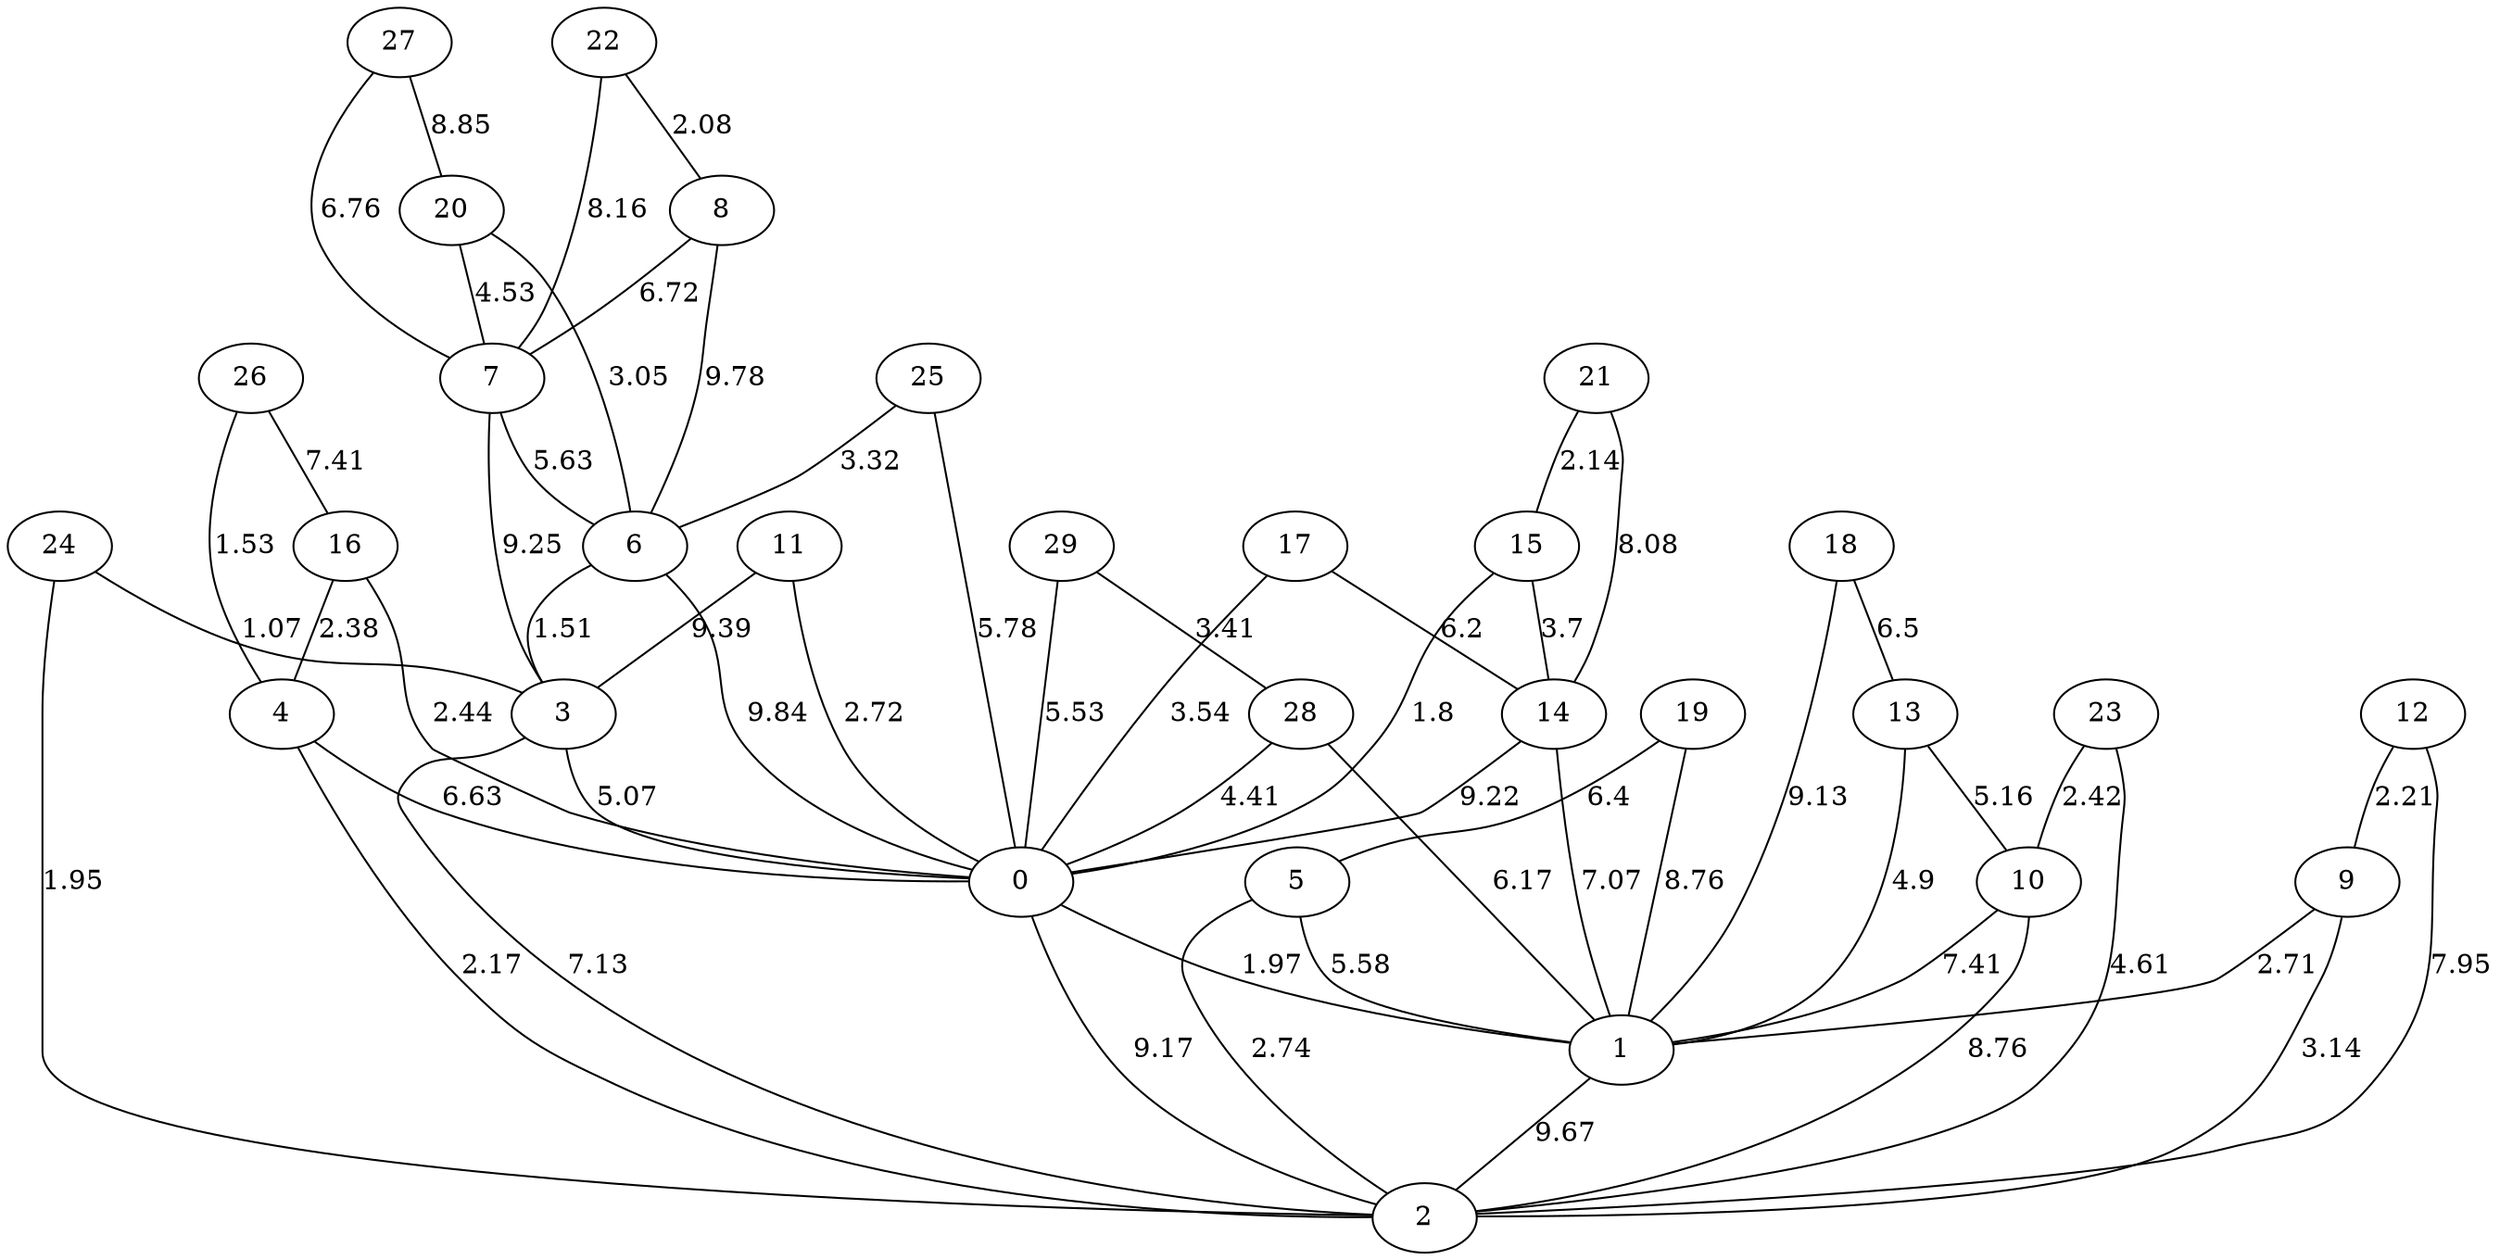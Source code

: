 graph G {
"0";
"1";
"2";
"3";
"4";
"5";
"6";
"7";
"8";
"9";
"10";
"11";
"12";
"13";
"14";
"15";
"16";
"17";
"18";
"19";
"20";
"21";
"22";
"23";
"24";
"25";
"26";
"27";
"28";
"29";
    "17" -- "14"[label="6.2", len="6.2"];
    "29" -- "28"[label="3.41", len="3.41"];
    "0" -- "2"[label="9.17", len="9.17"];
    "14" -- "0"[label="9.22", len="9.22"];
    "11" -- "3"[label="9.39", len="9.39"];
    "19" -- "5"[label="6.4", len="6.4"];
    "16" -- "0"[label="2.44", len="2.44"];
    "12" -- "2"[label="7.95", len="7.95"];
    "7" -- "3"[label="9.25", len="9.25"];
    "5" -- "2"[label="2.74", len="2.74"];
    "3" -- "0"[label="5.07", len="5.07"];
    "28" -- "0"[label="4.41", len="4.41"];
    "1" -- "2"[label="9.67", len="9.67"];
    "20" -- "7"[label="4.53", len="4.53"];
    "24" -- "3"[label="1.07", len="1.07"];
    "7" -- "6"[label="5.63", len="5.63"];
    "9" -- "2"[label="3.14", len="3.14"];
    "15" -- "0"[label="1.8", len="1.8"];
    "14" -- "1"[label="7.07", len="7.07"];
    "17" -- "0"[label="3.54", len="3.54"];
    "5" -- "1"[label="5.58", len="5.58"];
    "11" -- "0"[label="2.72", len="2.72"];
    "23" -- "2"[label="4.61", len="4.61"];
    "25" -- "6"[label="3.32", len="3.32"];
    "6" -- "3"[label="1.51", len="1.51"];
    "4" -- "0"[label="6.63", len="6.63"];
    "10" -- "1"[label="7.41", len="7.41"];
    "28" -- "1"[label="6.17", len="6.17"];
    "29" -- "0"[label="5.53", len="5.53"];
    "27" -- "20"[label="8.85", len="8.85"];
    "25" -- "0"[label="5.78", len="5.78"];
    "13" -- "1"[label="4.9", len="4.9"];
    "13" -- "10"[label="5.16", len="5.16"];
    "27" -- "7"[label="6.76", len="6.76"];
    "10" -- "2"[label="8.76", len="8.76"];
    "16" -- "4"[label="2.38", len="2.38"];
    "19" -- "1"[label="8.76", len="8.76"];
    "3" -- "2"[label="7.13", len="7.13"];
    "9" -- "1"[label="2.71", len="2.71"];
    "15" -- "14"[label="3.7", len="3.7"];
    "26" -- "16"[label="7.41", len="7.41"];
    "23" -- "10"[label="2.42", len="2.42"];
    "24" -- "2"[label="1.95", len="1.95"];
    "22" -- "7"[label="8.16", len="8.16"];
    "0" -- "1"[label="1.97", len="1.97"];
    "8" -- "6"[label="9.78", len="9.78"];
    "22" -- "8"[label="2.08", len="2.08"];
    "21" -- "15"[label="2.14", len="2.14"];
    "18" -- "1"[label="9.13", len="9.13"];
    "6" -- "0"[label="9.84", len="9.84"];
    "20" -- "6"[label="3.05", len="3.05"];
    "26" -- "4"[label="1.53", len="1.53"];
    "18" -- "13"[label="6.5", len="6.5"];
    "21" -- "14"[label="8.08", len="8.08"];
    "8" -- "7"[label="6.72", len="6.72"];
    "4" -- "2"[label="2.17", len="2.17"];
    "12" -- "9"[label="2.21", len="2.21"];
}
